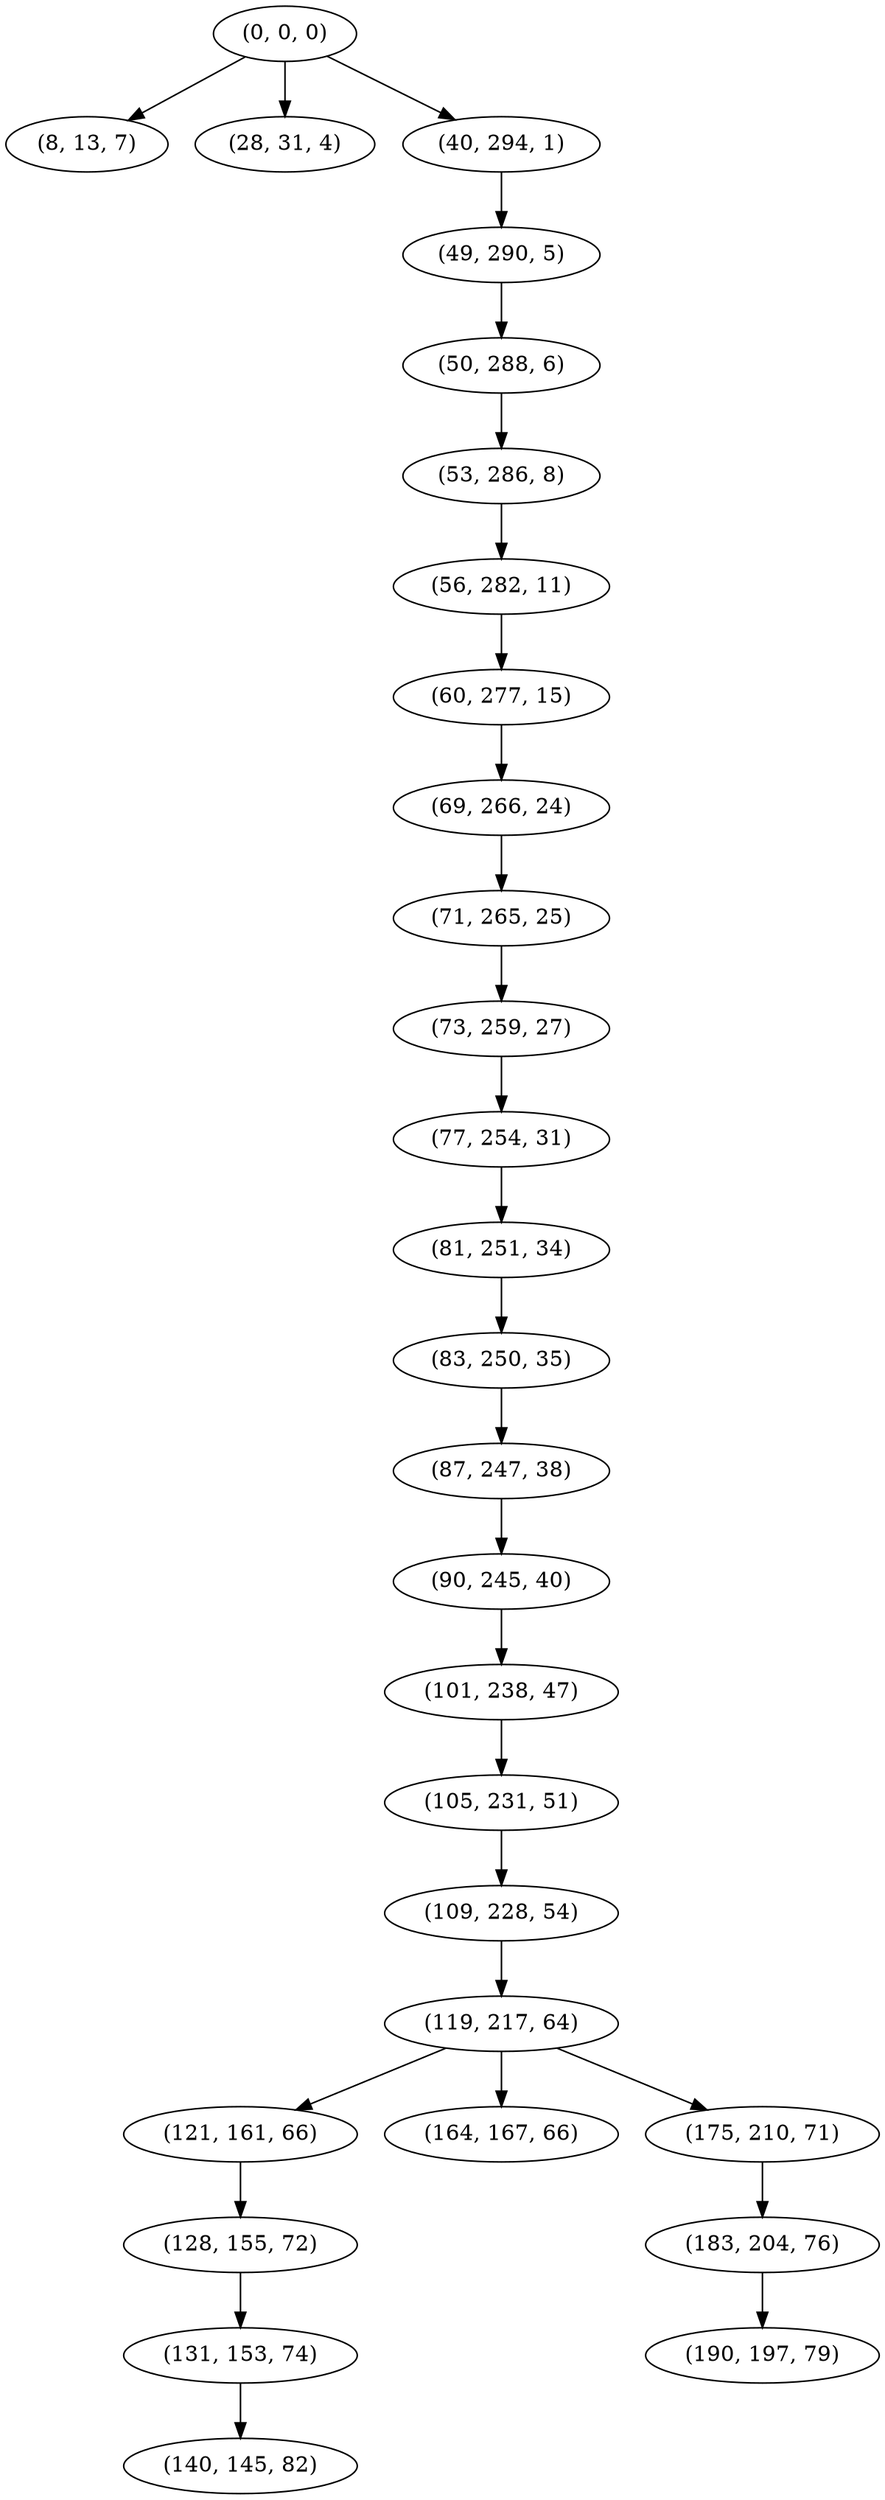 digraph tree {
    "(0, 0, 0)";
    "(8, 13, 7)";
    "(28, 31, 4)";
    "(40, 294, 1)";
    "(49, 290, 5)";
    "(50, 288, 6)";
    "(53, 286, 8)";
    "(56, 282, 11)";
    "(60, 277, 15)";
    "(69, 266, 24)";
    "(71, 265, 25)";
    "(73, 259, 27)";
    "(77, 254, 31)";
    "(81, 251, 34)";
    "(83, 250, 35)";
    "(87, 247, 38)";
    "(90, 245, 40)";
    "(101, 238, 47)";
    "(105, 231, 51)";
    "(109, 228, 54)";
    "(119, 217, 64)";
    "(121, 161, 66)";
    "(128, 155, 72)";
    "(131, 153, 74)";
    "(140, 145, 82)";
    "(164, 167, 66)";
    "(175, 210, 71)";
    "(183, 204, 76)";
    "(190, 197, 79)";
    "(0, 0, 0)" -> "(8, 13, 7)";
    "(0, 0, 0)" -> "(28, 31, 4)";
    "(0, 0, 0)" -> "(40, 294, 1)";
    "(40, 294, 1)" -> "(49, 290, 5)";
    "(49, 290, 5)" -> "(50, 288, 6)";
    "(50, 288, 6)" -> "(53, 286, 8)";
    "(53, 286, 8)" -> "(56, 282, 11)";
    "(56, 282, 11)" -> "(60, 277, 15)";
    "(60, 277, 15)" -> "(69, 266, 24)";
    "(69, 266, 24)" -> "(71, 265, 25)";
    "(71, 265, 25)" -> "(73, 259, 27)";
    "(73, 259, 27)" -> "(77, 254, 31)";
    "(77, 254, 31)" -> "(81, 251, 34)";
    "(81, 251, 34)" -> "(83, 250, 35)";
    "(83, 250, 35)" -> "(87, 247, 38)";
    "(87, 247, 38)" -> "(90, 245, 40)";
    "(90, 245, 40)" -> "(101, 238, 47)";
    "(101, 238, 47)" -> "(105, 231, 51)";
    "(105, 231, 51)" -> "(109, 228, 54)";
    "(109, 228, 54)" -> "(119, 217, 64)";
    "(119, 217, 64)" -> "(121, 161, 66)";
    "(119, 217, 64)" -> "(164, 167, 66)";
    "(119, 217, 64)" -> "(175, 210, 71)";
    "(121, 161, 66)" -> "(128, 155, 72)";
    "(128, 155, 72)" -> "(131, 153, 74)";
    "(131, 153, 74)" -> "(140, 145, 82)";
    "(175, 210, 71)" -> "(183, 204, 76)";
    "(183, 204, 76)" -> "(190, 197, 79)";
}
